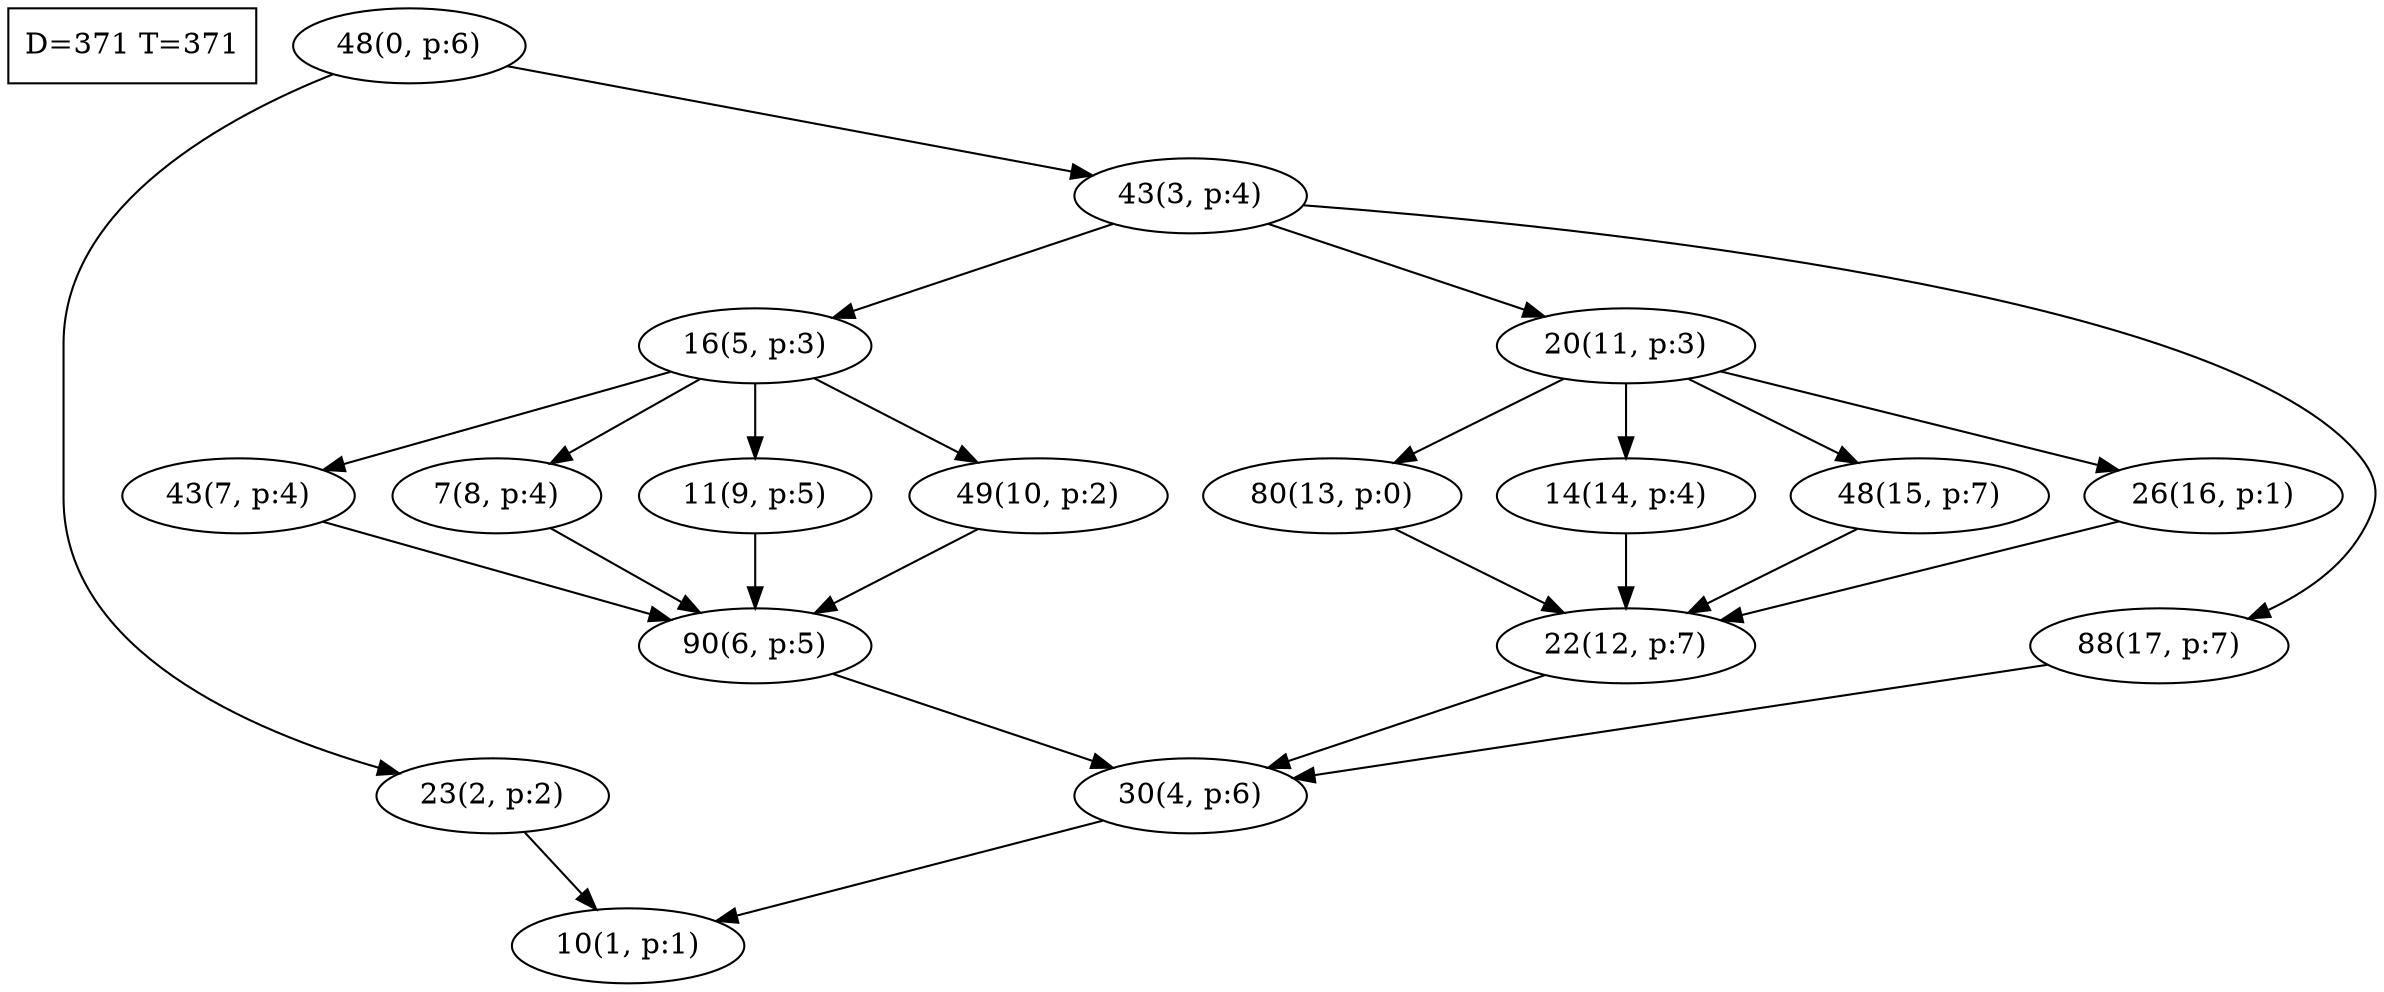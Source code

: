 digraph Task {
i [shape=box, label="D=371 T=371"]; 
0 [label="48(0, p:6)"];
1 [label="10(1, p:1)"];
2 [label="23(2, p:2)"];
3 [label="43(3, p:4)"];
4 [label="30(4, p:6)"];
5 [label="16(5, p:3)"];
6 [label="90(6, p:5)"];
7 [label="43(7, p:4)"];
8 [label="7(8, p:4)"];
9 [label="11(9, p:5)"];
10 [label="49(10, p:2)"];
11 [label="20(11, p:3)"];
12 [label="22(12, p:7)"];
13 [label="80(13, p:0)"];
14 [label="14(14, p:4)"];
15 [label="48(15, p:7)"];
16 [label="26(16, p:1)"];
17 [label="88(17, p:7)"];
0 -> 2;
0 -> 3;
2 -> 1;
3 -> 5;
3 -> 11;
3 -> 17;
4 -> 1;
5 -> 7;
5 -> 8;
5 -> 9;
5 -> 10;
6 -> 4;
7 -> 6;
8 -> 6;
9 -> 6;
10 -> 6;
11 -> 13;
11 -> 14;
11 -> 15;
11 -> 16;
12 -> 4;
13 -> 12;
14 -> 12;
15 -> 12;
16 -> 12;
17 -> 4;
}